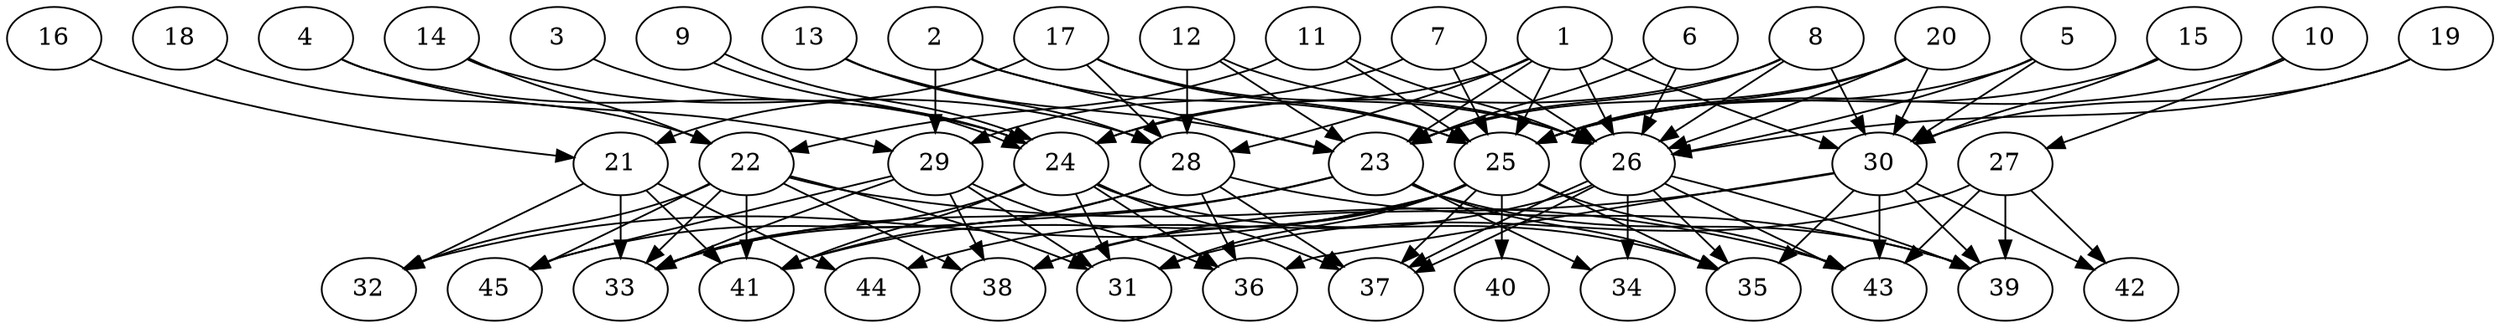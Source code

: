 // DAG automatically generated by daggen at Thu Oct  3 14:07:23 2019
// ./daggen --dot -n 45 --ccr 0.4 --fat 0.7 --regular 0.5 --density 0.6 --mindata 5242880 --maxdata 52428800 
digraph G {
  1 [size="37936640", alpha="0.08", expect_size="15174656"] 
  1 -> 23 [size ="15174656"]
  1 -> 24 [size ="15174656"]
  1 -> 25 [size ="15174656"]
  1 -> 26 [size ="15174656"]
  1 -> 28 [size ="15174656"]
  1 -> 30 [size ="15174656"]
  2 [size="87971840", alpha="0.10", expect_size="35188736"] 
  2 -> 23 [size ="35188736"]
  2 -> 25 [size ="35188736"]
  2 -> 29 [size ="35188736"]
  3 [size="32727040", alpha="0.15", expect_size="13090816"] 
  3 -> 24 [size ="13090816"]
  4 [size="29012480", alpha="0.06", expect_size="11604992"] 
  4 -> 24 [size ="11604992"]
  4 -> 29 [size ="11604992"]
  5 [size="39549440", alpha="0.12", expect_size="15819776"] 
  5 -> 25 [size ="15819776"]
  5 -> 26 [size ="15819776"]
  5 -> 30 [size ="15819776"]
  6 [size="108157440", alpha="0.11", expect_size="43262976"] 
  6 -> 23 [size ="43262976"]
  6 -> 26 [size ="43262976"]
  7 [size="20551680", alpha="0.20", expect_size="8220672"] 
  7 -> 25 [size ="8220672"]
  7 -> 26 [size ="8220672"]
  7 -> 29 [size ="8220672"]
  8 [size="15887360", alpha="0.09", expect_size="6354944"] 
  8 -> 23 [size ="6354944"]
  8 -> 24 [size ="6354944"]
  8 -> 26 [size ="6354944"]
  8 -> 30 [size ="6354944"]
  9 [size="40427520", alpha="0.15", expect_size="16171008"] 
  9 -> 24 [size ="16171008"]
  9 -> 24 [size ="16171008"]
  10 [size="67287040", alpha="0.01", expect_size="26914816"] 
  10 -> 25 [size ="26914816"]
  10 -> 27 [size ="26914816"]
  11 [size="30451200", alpha="0.13", expect_size="12180480"] 
  11 -> 22 [size ="12180480"]
  11 -> 25 [size ="12180480"]
  11 -> 26 [size ="12180480"]
  12 [size="77150720", alpha="0.07", expect_size="30860288"] 
  12 -> 23 [size ="30860288"]
  12 -> 26 [size ="30860288"]
  12 -> 28 [size ="30860288"]
  13 [size="19607040", alpha="0.09", expect_size="7842816"] 
  13 -> 23 [size ="7842816"]
  13 -> 28 [size ="7842816"]
  14 [size="106941440", alpha="0.11", expect_size="42776576"] 
  14 -> 22 [size ="42776576"]
  14 -> 28 [size ="42776576"]
  15 [size="25308160", alpha="0.19", expect_size="10123264"] 
  15 -> 25 [size ="10123264"]
  15 -> 30 [size ="10123264"]
  16 [size="94402560", alpha="0.04", expect_size="37761024"] 
  16 -> 21 [size ="37761024"]
  17 [size="41848320", alpha="0.19", expect_size="16739328"] 
  17 -> 21 [size ="16739328"]
  17 -> 25 [size ="16739328"]
  17 -> 26 [size ="16739328"]
  17 -> 28 [size ="16739328"]
  18 [size="39859200", alpha="0.20", expect_size="15943680"] 
  18 -> 22 [size ="15943680"]
  19 [size="92966400", alpha="0.08", expect_size="37186560"] 
  19 -> 26 [size ="37186560"]
  19 -> 30 [size ="37186560"]
  20 [size="64542720", alpha="0.16", expect_size="25817088"] 
  20 -> 23 [size ="25817088"]
  20 -> 25 [size ="25817088"]
  20 -> 26 [size ="25817088"]
  20 -> 30 [size ="25817088"]
  21 [size="67581440", alpha="0.07", expect_size="27032576"] 
  21 -> 32 [size ="27032576"]
  21 -> 33 [size ="27032576"]
  21 -> 41 [size ="27032576"]
  21 -> 44 [size ="27032576"]
  22 [size="26119680", alpha="0.12", expect_size="10447872"] 
  22 -> 31 [size ="10447872"]
  22 -> 32 [size ="10447872"]
  22 -> 33 [size ="10447872"]
  22 -> 38 [size ="10447872"]
  22 -> 41 [size ="10447872"]
  22 -> 43 [size ="10447872"]
  22 -> 45 [size ="10447872"]
  23 [size="67425280", alpha="0.20", expect_size="26970112"] 
  23 -> 33 [size ="26970112"]
  23 -> 34 [size ="26970112"]
  23 -> 35 [size ="26970112"]
  23 -> 39 [size ="26970112"]
  23 -> 41 [size ="26970112"]
  24 [size="117939200", alpha="0.11", expect_size="47175680"] 
  24 -> 31 [size ="47175680"]
  24 -> 33 [size ="47175680"]
  24 -> 35 [size ="47175680"]
  24 -> 36 [size ="47175680"]
  24 -> 37 [size ="47175680"]
  24 -> 41 [size ="47175680"]
  25 [size="64519680", alpha="0.06", expect_size="25807872"] 
  25 -> 31 [size ="25807872"]
  25 -> 32 [size ="25807872"]
  25 -> 35 [size ="25807872"]
  25 -> 37 [size ="25807872"]
  25 -> 38 [size ="25807872"]
  25 -> 40 [size ="25807872"]
  25 -> 41 [size ="25807872"]
  25 -> 43 [size ="25807872"]
  26 [size="60451840", alpha="0.17", expect_size="24180736"] 
  26 -> 34 [size ="24180736"]
  26 -> 35 [size ="24180736"]
  26 -> 37 [size ="24180736"]
  26 -> 37 [size ="24180736"]
  26 -> 39 [size ="24180736"]
  26 -> 43 [size ="24180736"]
  26 -> 44 [size ="24180736"]
  27 [size="81871360", alpha="0.09", expect_size="32748544"] 
  27 -> 31 [size ="32748544"]
  27 -> 39 [size ="32748544"]
  27 -> 42 [size ="32748544"]
  27 -> 43 [size ="32748544"]
  28 [size="74362880", alpha="0.02", expect_size="29745152"] 
  28 -> 33 [size ="29745152"]
  28 -> 36 [size ="29745152"]
  28 -> 37 [size ="29745152"]
  28 -> 39 [size ="29745152"]
  28 -> 45 [size ="29745152"]
  29 [size="72762880", alpha="0.20", expect_size="29105152"] 
  29 -> 31 [size ="29105152"]
  29 -> 33 [size ="29105152"]
  29 -> 36 [size ="29105152"]
  29 -> 38 [size ="29105152"]
  29 -> 45 [size ="29105152"]
  30 [size="119080960", alpha="0.07", expect_size="47632384"] 
  30 -> 35 [size ="47632384"]
  30 -> 36 [size ="47632384"]
  30 -> 38 [size ="47632384"]
  30 -> 39 [size ="47632384"]
  30 -> 42 [size ="47632384"]
  30 -> 43 [size ="47632384"]
  31 [size="92723200", alpha="0.16", expect_size="37089280"] 
  32 [size="18519040", alpha="0.17", expect_size="7407616"] 
  33 [size="89295360", alpha="0.18", expect_size="35718144"] 
  34 [size="88750080", alpha="0.16", expect_size="35500032"] 
  35 [size="32783360", alpha="0.16", expect_size="13113344"] 
  36 [size="65804800", alpha="0.09", expect_size="26321920"] 
  37 [size="46935040", alpha="0.07", expect_size="18774016"] 
  38 [size="101585920", alpha="0.10", expect_size="40634368"] 
  39 [size="114572800", alpha="0.07", expect_size="45829120"] 
  40 [size="113216000", alpha="0.12", expect_size="45286400"] 
  41 [size="33735680", alpha="0.06", expect_size="13494272"] 
  42 [size="129402880", alpha="0.02", expect_size="51761152"] 
  43 [size="110369280", alpha="0.08", expect_size="44147712"] 
  44 [size="101099520", alpha="0.12", expect_size="40439808"] 
  45 [size="77463040", alpha="0.04", expect_size="30985216"] 
}
